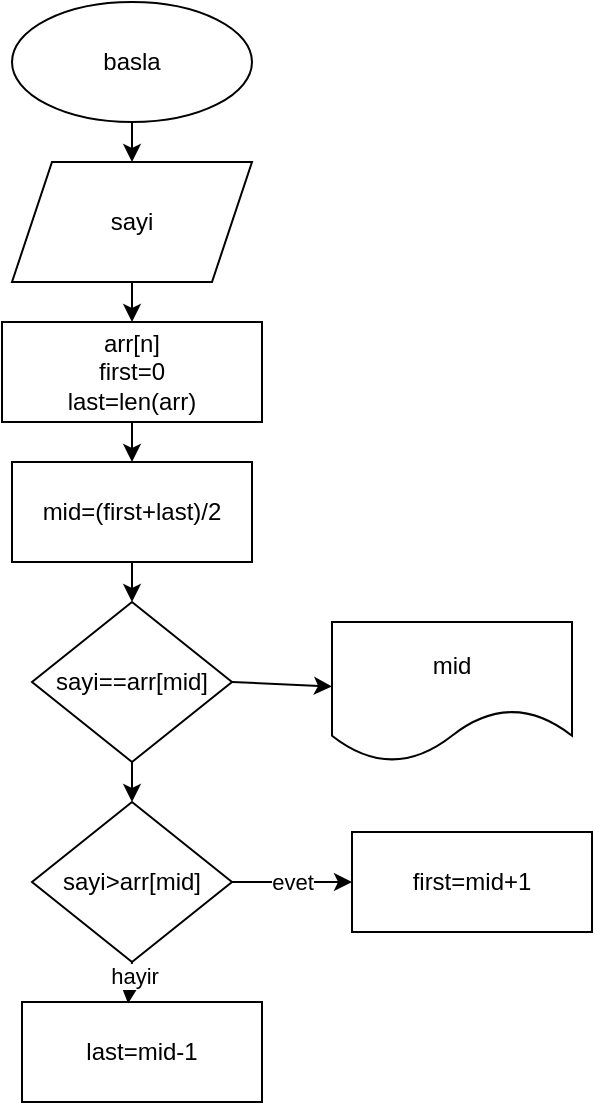 <mxfile>
    <diagram id="E5QgtlvKHEwWzeWQE8-2" name="Page-1">
        <mxGraphModel dx="1306" dy="659" grid="1" gridSize="10" guides="1" tooltips="1" connect="1" arrows="1" fold="1" page="1" pageScale="1" pageWidth="850" pageHeight="1100" math="0" shadow="0">
            <root>
                <mxCell id="0"/>
                <mxCell id="1" parent="0"/>
                <mxCell id="10" style="edgeStyle=none;html=1;exitX=0.5;exitY=1;exitDx=0;exitDy=0;entryX=0.5;entryY=0;entryDx=0;entryDy=0;" edge="1" parent="1" source="2" target="6">
                    <mxGeometry relative="1" as="geometry"/>
                </mxCell>
                <mxCell id="2" value="basla" style="ellipse;whiteSpace=wrap;html=1;" vertex="1" parent="1">
                    <mxGeometry x="-10" y="60" width="120" height="60" as="geometry"/>
                </mxCell>
                <mxCell id="12" style="edgeStyle=none;html=1;exitX=0.5;exitY=1;exitDx=0;exitDy=0;entryX=0.5;entryY=0;entryDx=0;entryDy=0;" edge="1" parent="1" source="3" target="4">
                    <mxGeometry relative="1" as="geometry"/>
                </mxCell>
                <mxCell id="3" value="arr[n]&lt;div&gt;first=0&lt;/div&gt;&lt;div&gt;last=len(arr)&lt;/div&gt;" style="rounded=0;whiteSpace=wrap;html=1;" vertex="1" parent="1">
                    <mxGeometry x="-15" y="220" width="130" height="50" as="geometry"/>
                </mxCell>
                <mxCell id="13" style="edgeStyle=none;html=1;exitX=0.5;exitY=1;exitDx=0;exitDy=0;entryX=0.5;entryY=0;entryDx=0;entryDy=0;" edge="1" parent="1" source="4" target="5">
                    <mxGeometry relative="1" as="geometry"/>
                </mxCell>
                <mxCell id="4" value="mid=(first+last)/2" style="rounded=0;whiteSpace=wrap;html=1;" vertex="1" parent="1">
                    <mxGeometry x="-10" y="290" width="120" height="50" as="geometry"/>
                </mxCell>
                <mxCell id="14" style="edgeStyle=none;html=1;exitX=0.5;exitY=1;exitDx=0;exitDy=0;entryX=0.5;entryY=0;entryDx=0;entryDy=0;" edge="1" parent="1" source="5" target="7">
                    <mxGeometry relative="1" as="geometry"/>
                </mxCell>
                <mxCell id="18" style="edgeStyle=none;html=1;exitX=1;exitY=0.5;exitDx=0;exitDy=0;" edge="1" parent="1" source="5" target="19">
                    <mxGeometry relative="1" as="geometry">
                        <mxPoint x="150" y="400" as="targetPoint"/>
                    </mxGeometry>
                </mxCell>
                <mxCell id="5" value="sayi==arr[mid]" style="rhombus;whiteSpace=wrap;html=1;" vertex="1" parent="1">
                    <mxGeometry y="360" width="100" height="80" as="geometry"/>
                </mxCell>
                <mxCell id="11" style="edgeStyle=none;html=1;exitX=0.5;exitY=1;exitDx=0;exitDy=0;" edge="1" parent="1" source="6" target="3">
                    <mxGeometry relative="1" as="geometry"/>
                </mxCell>
                <mxCell id="6" value="sayi" style="shape=parallelogram;perimeter=parallelogramPerimeter;whiteSpace=wrap;html=1;fixedSize=1;" vertex="1" parent="1">
                    <mxGeometry x="-10" y="140" width="120" height="60" as="geometry"/>
                </mxCell>
                <mxCell id="16" value="evet" style="edgeStyle=none;html=1;" edge="1" parent="1" source="7" target="8">
                    <mxGeometry relative="1" as="geometry"/>
                </mxCell>
                <mxCell id="7" value="sayi&amp;gt;arr[mid]" style="rhombus;whiteSpace=wrap;html=1;" vertex="1" parent="1">
                    <mxGeometry y="460" width="100" height="80" as="geometry"/>
                </mxCell>
                <mxCell id="8" value="first=mid+1" style="rounded=0;whiteSpace=wrap;html=1;" vertex="1" parent="1">
                    <mxGeometry x="160" y="475" width="120" height="50" as="geometry"/>
                </mxCell>
                <mxCell id="9" value="last=mid-1" style="rounded=0;whiteSpace=wrap;html=1;" vertex="1" parent="1">
                    <mxGeometry x="-5" y="560" width="120" height="50" as="geometry"/>
                </mxCell>
                <mxCell id="15" style="edgeStyle=none;html=1;exitX=0.5;exitY=1;exitDx=0;exitDy=0;entryX=0.442;entryY=0.016;entryDx=0;entryDy=0;entryPerimeter=0;" edge="1" parent="1" source="7" target="9">
                    <mxGeometry relative="1" as="geometry"/>
                </mxCell>
                <mxCell id="17" value="hayir" style="edgeLabel;html=1;align=center;verticalAlign=middle;resizable=0;points=[];" vertex="1" connectable="0" parent="15">
                    <mxGeometry x="-0.395" y="1" relative="1" as="geometry">
                        <mxPoint as="offset"/>
                    </mxGeometry>
                </mxCell>
                <mxCell id="19" value="mid" style="shape=document;whiteSpace=wrap;html=1;boundedLbl=1;size=0.375;" vertex="1" parent="1">
                    <mxGeometry x="150" y="370" width="120" height="70" as="geometry"/>
                </mxCell>
            </root>
        </mxGraphModel>
    </diagram>
</mxfile>